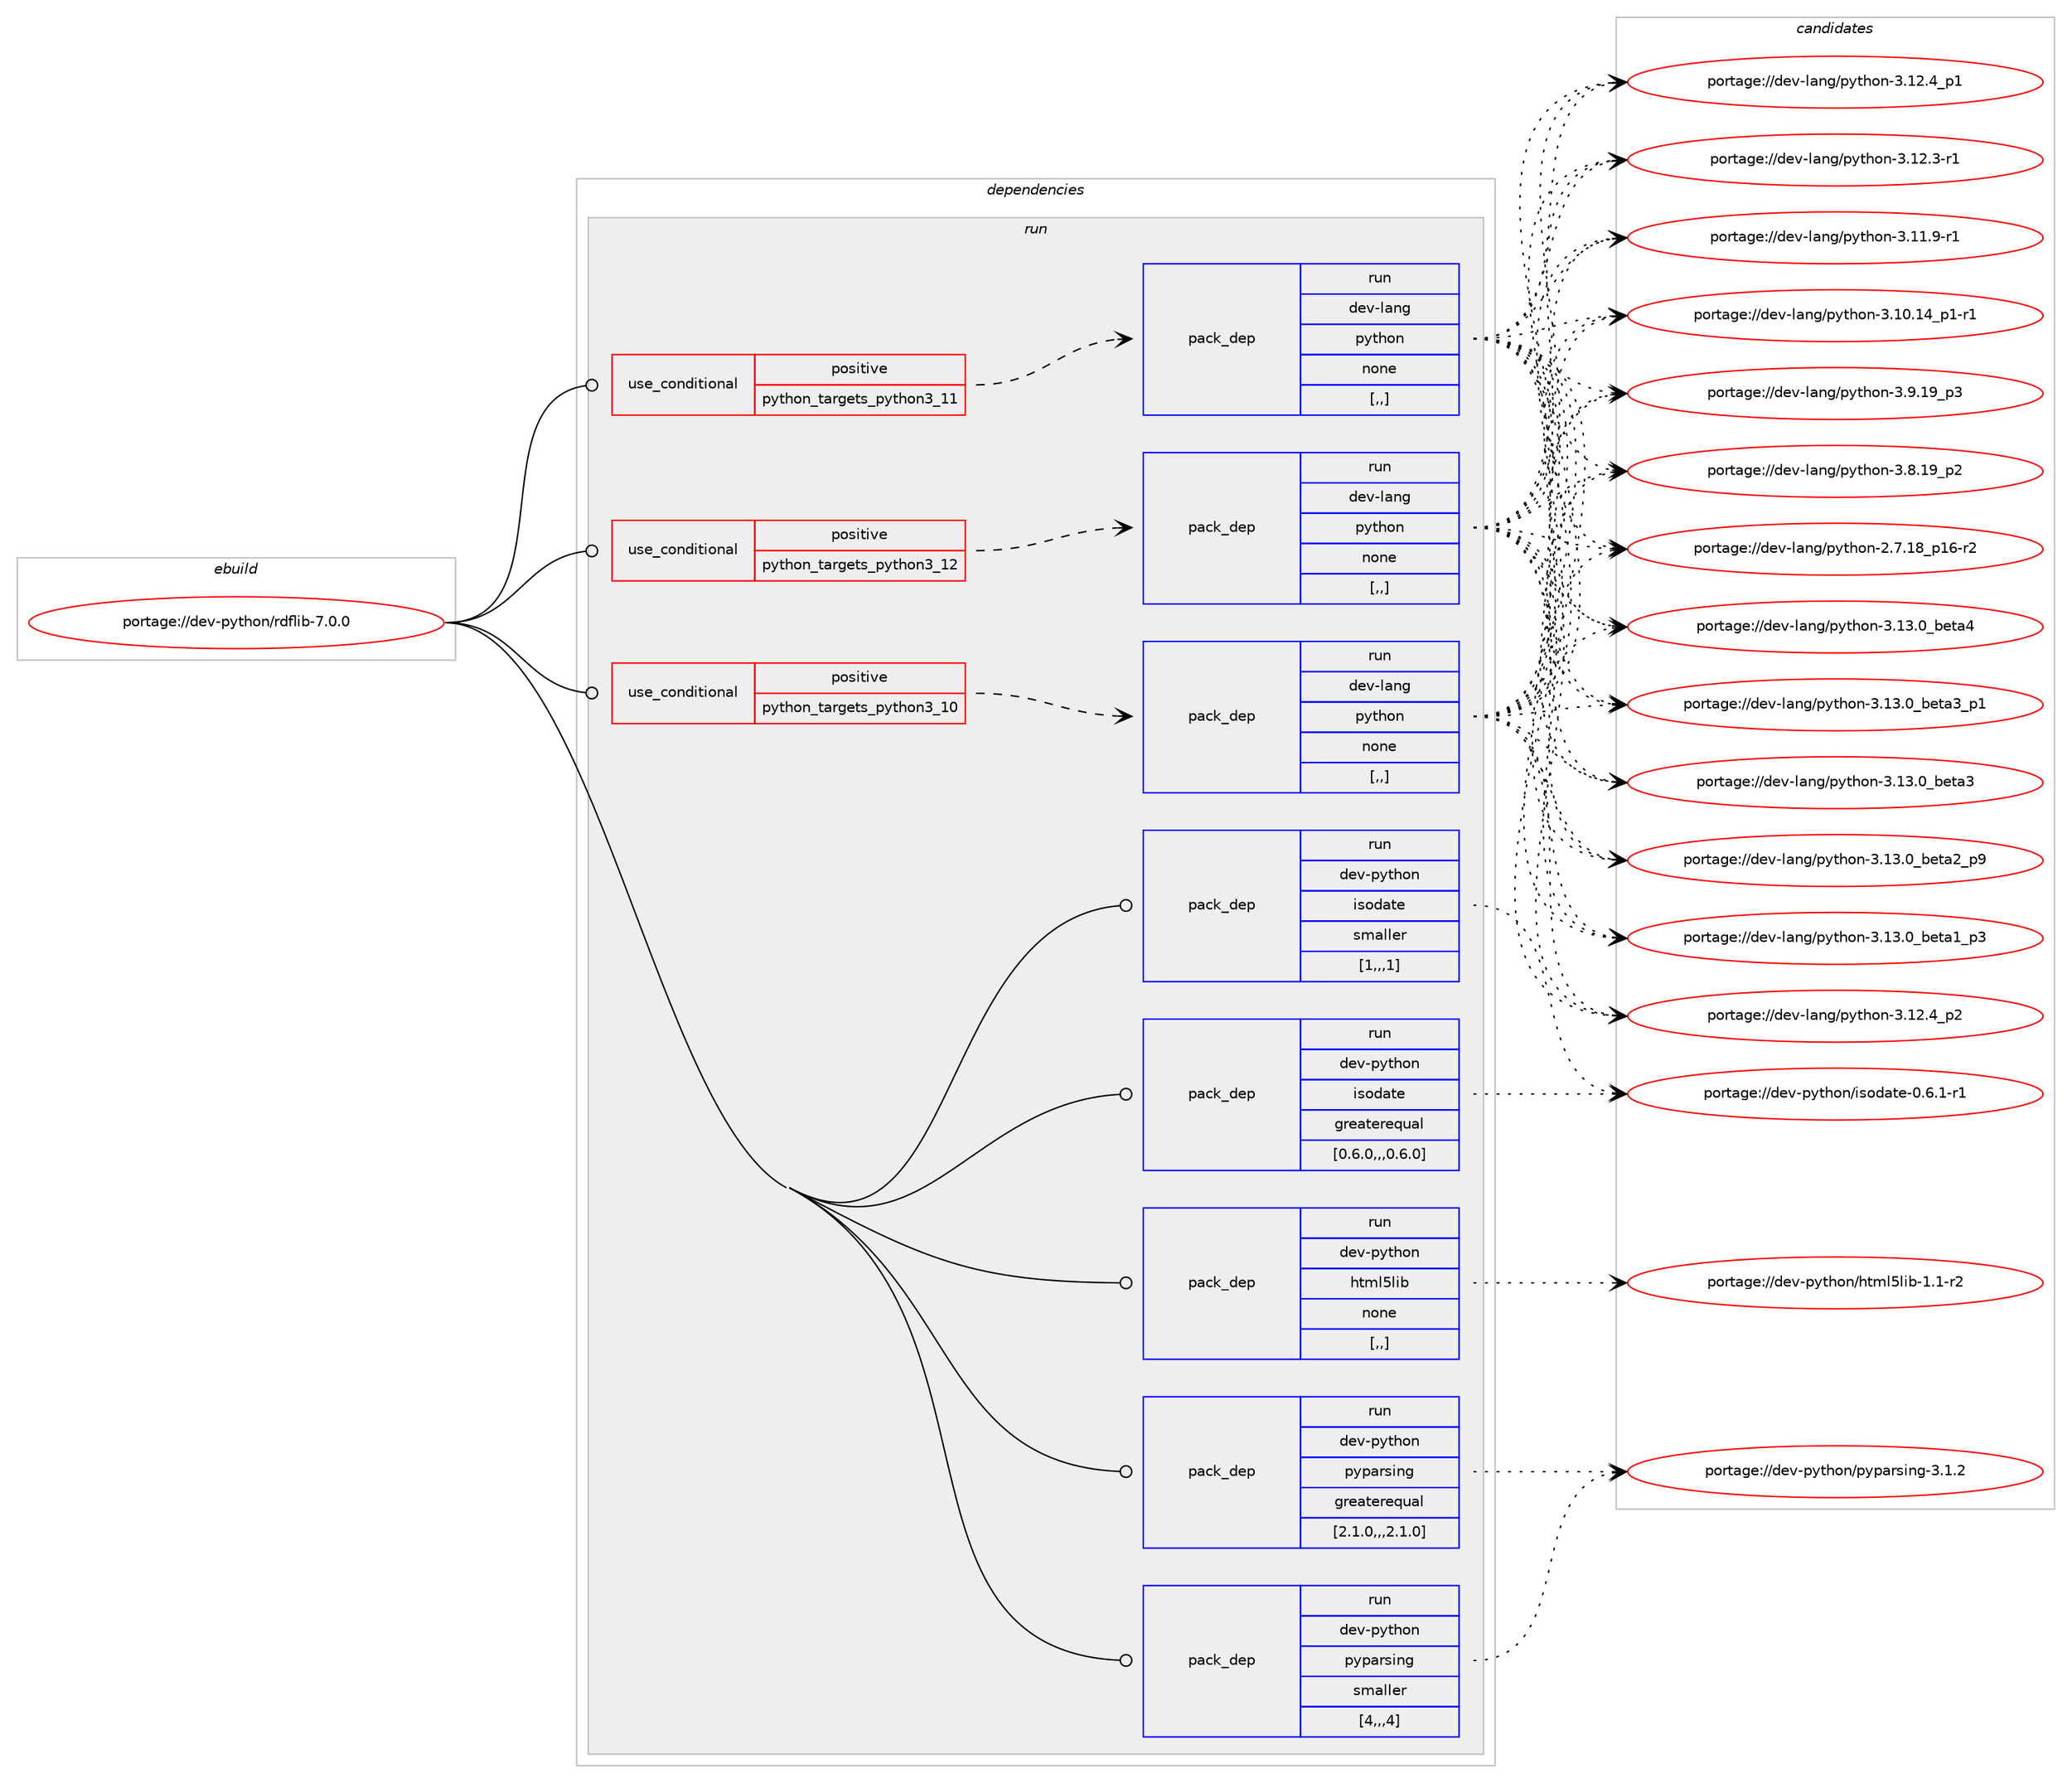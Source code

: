 digraph prolog {

# *************
# Graph options
# *************

newrank=true;
concentrate=true;
compound=true;
graph [rankdir=LR,fontname=Helvetica,fontsize=10,ranksep=1.5];#, ranksep=2.5, nodesep=0.2];
edge  [arrowhead=vee];
node  [fontname=Helvetica,fontsize=10];

# **********
# The ebuild
# **********

subgraph cluster_leftcol {
color=gray;
label=<<i>ebuild</i>>;
id [label="portage://dev-python/rdflib-7.0.0", color=red, width=4, href="../dev-python/rdflib-7.0.0.svg"];
}

# ****************
# The dependencies
# ****************

subgraph cluster_midcol {
color=gray;
label=<<i>dependencies</i>>;
subgraph cluster_compile {
fillcolor="#eeeeee";
style=filled;
label=<<i>compile</i>>;
}
subgraph cluster_compileandrun {
fillcolor="#eeeeee";
style=filled;
label=<<i>compile and run</i>>;
}
subgraph cluster_run {
fillcolor="#eeeeee";
style=filled;
label=<<i>run</i>>;
subgraph cond38903 {
dependency161769 [label=<<TABLE BORDER="0" CELLBORDER="1" CELLSPACING="0" CELLPADDING="4"><TR><TD ROWSPAN="3" CELLPADDING="10">use_conditional</TD></TR><TR><TD>positive</TD></TR><TR><TD>python_targets_python3_10</TD></TR></TABLE>>, shape=none, color=red];
subgraph pack121594 {
dependency161770 [label=<<TABLE BORDER="0" CELLBORDER="1" CELLSPACING="0" CELLPADDING="4" WIDTH="220"><TR><TD ROWSPAN="6" CELLPADDING="30">pack_dep</TD></TR><TR><TD WIDTH="110">run</TD></TR><TR><TD>dev-lang</TD></TR><TR><TD>python</TD></TR><TR><TD>none</TD></TR><TR><TD>[,,]</TD></TR></TABLE>>, shape=none, color=blue];
}
dependency161769:e -> dependency161770:w [weight=20,style="dashed",arrowhead="vee"];
}
id:e -> dependency161769:w [weight=20,style="solid",arrowhead="odot"];
subgraph cond38904 {
dependency161771 [label=<<TABLE BORDER="0" CELLBORDER="1" CELLSPACING="0" CELLPADDING="4"><TR><TD ROWSPAN="3" CELLPADDING="10">use_conditional</TD></TR><TR><TD>positive</TD></TR><TR><TD>python_targets_python3_11</TD></TR></TABLE>>, shape=none, color=red];
subgraph pack121595 {
dependency161772 [label=<<TABLE BORDER="0" CELLBORDER="1" CELLSPACING="0" CELLPADDING="4" WIDTH="220"><TR><TD ROWSPAN="6" CELLPADDING="30">pack_dep</TD></TR><TR><TD WIDTH="110">run</TD></TR><TR><TD>dev-lang</TD></TR><TR><TD>python</TD></TR><TR><TD>none</TD></TR><TR><TD>[,,]</TD></TR></TABLE>>, shape=none, color=blue];
}
dependency161771:e -> dependency161772:w [weight=20,style="dashed",arrowhead="vee"];
}
id:e -> dependency161771:w [weight=20,style="solid",arrowhead="odot"];
subgraph cond38905 {
dependency161773 [label=<<TABLE BORDER="0" CELLBORDER="1" CELLSPACING="0" CELLPADDING="4"><TR><TD ROWSPAN="3" CELLPADDING="10">use_conditional</TD></TR><TR><TD>positive</TD></TR><TR><TD>python_targets_python3_12</TD></TR></TABLE>>, shape=none, color=red];
subgraph pack121596 {
dependency161774 [label=<<TABLE BORDER="0" CELLBORDER="1" CELLSPACING="0" CELLPADDING="4" WIDTH="220"><TR><TD ROWSPAN="6" CELLPADDING="30">pack_dep</TD></TR><TR><TD WIDTH="110">run</TD></TR><TR><TD>dev-lang</TD></TR><TR><TD>python</TD></TR><TR><TD>none</TD></TR><TR><TD>[,,]</TD></TR></TABLE>>, shape=none, color=blue];
}
dependency161773:e -> dependency161774:w [weight=20,style="dashed",arrowhead="vee"];
}
id:e -> dependency161773:w [weight=20,style="solid",arrowhead="odot"];
subgraph pack121597 {
dependency161775 [label=<<TABLE BORDER="0" CELLBORDER="1" CELLSPACING="0" CELLPADDING="4" WIDTH="220"><TR><TD ROWSPAN="6" CELLPADDING="30">pack_dep</TD></TR><TR><TD WIDTH="110">run</TD></TR><TR><TD>dev-python</TD></TR><TR><TD>html5lib</TD></TR><TR><TD>none</TD></TR><TR><TD>[,,]</TD></TR></TABLE>>, shape=none, color=blue];
}
id:e -> dependency161775:w [weight=20,style="solid",arrowhead="odot"];
subgraph pack121598 {
dependency161776 [label=<<TABLE BORDER="0" CELLBORDER="1" CELLSPACING="0" CELLPADDING="4" WIDTH="220"><TR><TD ROWSPAN="6" CELLPADDING="30">pack_dep</TD></TR><TR><TD WIDTH="110">run</TD></TR><TR><TD>dev-python</TD></TR><TR><TD>isodate</TD></TR><TR><TD>greaterequal</TD></TR><TR><TD>[0.6.0,,,0.6.0]</TD></TR></TABLE>>, shape=none, color=blue];
}
id:e -> dependency161776:w [weight=20,style="solid",arrowhead="odot"];
subgraph pack121599 {
dependency161777 [label=<<TABLE BORDER="0" CELLBORDER="1" CELLSPACING="0" CELLPADDING="4" WIDTH="220"><TR><TD ROWSPAN="6" CELLPADDING="30">pack_dep</TD></TR><TR><TD WIDTH="110">run</TD></TR><TR><TD>dev-python</TD></TR><TR><TD>isodate</TD></TR><TR><TD>smaller</TD></TR><TR><TD>[1,,,1]</TD></TR></TABLE>>, shape=none, color=blue];
}
id:e -> dependency161777:w [weight=20,style="solid",arrowhead="odot"];
subgraph pack121600 {
dependency161778 [label=<<TABLE BORDER="0" CELLBORDER="1" CELLSPACING="0" CELLPADDING="4" WIDTH="220"><TR><TD ROWSPAN="6" CELLPADDING="30">pack_dep</TD></TR><TR><TD WIDTH="110">run</TD></TR><TR><TD>dev-python</TD></TR><TR><TD>pyparsing</TD></TR><TR><TD>greaterequal</TD></TR><TR><TD>[2.1.0,,,2.1.0]</TD></TR></TABLE>>, shape=none, color=blue];
}
id:e -> dependency161778:w [weight=20,style="solid",arrowhead="odot"];
subgraph pack121601 {
dependency161779 [label=<<TABLE BORDER="0" CELLBORDER="1" CELLSPACING="0" CELLPADDING="4" WIDTH="220"><TR><TD ROWSPAN="6" CELLPADDING="30">pack_dep</TD></TR><TR><TD WIDTH="110">run</TD></TR><TR><TD>dev-python</TD></TR><TR><TD>pyparsing</TD></TR><TR><TD>smaller</TD></TR><TR><TD>[4,,,4]</TD></TR></TABLE>>, shape=none, color=blue];
}
id:e -> dependency161779:w [weight=20,style="solid",arrowhead="odot"];
}
}

# **************
# The candidates
# **************

subgraph cluster_choices {
rank=same;
color=gray;
label=<<i>candidates</i>>;

subgraph choice121594 {
color=black;
nodesep=1;
choice1001011184510897110103471121211161041111104551464951464895981011169752 [label="portage://dev-lang/python-3.13.0_beta4", color=red, width=4,href="../dev-lang/python-3.13.0_beta4.svg"];
choice10010111845108971101034711212111610411111045514649514648959810111697519511249 [label="portage://dev-lang/python-3.13.0_beta3_p1", color=red, width=4,href="../dev-lang/python-3.13.0_beta3_p1.svg"];
choice1001011184510897110103471121211161041111104551464951464895981011169751 [label="portage://dev-lang/python-3.13.0_beta3", color=red, width=4,href="../dev-lang/python-3.13.0_beta3.svg"];
choice10010111845108971101034711212111610411111045514649514648959810111697509511257 [label="portage://dev-lang/python-3.13.0_beta2_p9", color=red, width=4,href="../dev-lang/python-3.13.0_beta2_p9.svg"];
choice10010111845108971101034711212111610411111045514649514648959810111697499511251 [label="portage://dev-lang/python-3.13.0_beta1_p3", color=red, width=4,href="../dev-lang/python-3.13.0_beta1_p3.svg"];
choice100101118451089711010347112121116104111110455146495046529511250 [label="portage://dev-lang/python-3.12.4_p2", color=red, width=4,href="../dev-lang/python-3.12.4_p2.svg"];
choice100101118451089711010347112121116104111110455146495046529511249 [label="portage://dev-lang/python-3.12.4_p1", color=red, width=4,href="../dev-lang/python-3.12.4_p1.svg"];
choice100101118451089711010347112121116104111110455146495046514511449 [label="portage://dev-lang/python-3.12.3-r1", color=red, width=4,href="../dev-lang/python-3.12.3-r1.svg"];
choice100101118451089711010347112121116104111110455146494946574511449 [label="portage://dev-lang/python-3.11.9-r1", color=red, width=4,href="../dev-lang/python-3.11.9-r1.svg"];
choice100101118451089711010347112121116104111110455146494846495295112494511449 [label="portage://dev-lang/python-3.10.14_p1-r1", color=red, width=4,href="../dev-lang/python-3.10.14_p1-r1.svg"];
choice100101118451089711010347112121116104111110455146574649579511251 [label="portage://dev-lang/python-3.9.19_p3", color=red, width=4,href="../dev-lang/python-3.9.19_p3.svg"];
choice100101118451089711010347112121116104111110455146564649579511250 [label="portage://dev-lang/python-3.8.19_p2", color=red, width=4,href="../dev-lang/python-3.8.19_p2.svg"];
choice100101118451089711010347112121116104111110455046554649569511249544511450 [label="portage://dev-lang/python-2.7.18_p16-r2", color=red, width=4,href="../dev-lang/python-2.7.18_p16-r2.svg"];
dependency161770:e -> choice1001011184510897110103471121211161041111104551464951464895981011169752:w [style=dotted,weight="100"];
dependency161770:e -> choice10010111845108971101034711212111610411111045514649514648959810111697519511249:w [style=dotted,weight="100"];
dependency161770:e -> choice1001011184510897110103471121211161041111104551464951464895981011169751:w [style=dotted,weight="100"];
dependency161770:e -> choice10010111845108971101034711212111610411111045514649514648959810111697509511257:w [style=dotted,weight="100"];
dependency161770:e -> choice10010111845108971101034711212111610411111045514649514648959810111697499511251:w [style=dotted,weight="100"];
dependency161770:e -> choice100101118451089711010347112121116104111110455146495046529511250:w [style=dotted,weight="100"];
dependency161770:e -> choice100101118451089711010347112121116104111110455146495046529511249:w [style=dotted,weight="100"];
dependency161770:e -> choice100101118451089711010347112121116104111110455146495046514511449:w [style=dotted,weight="100"];
dependency161770:e -> choice100101118451089711010347112121116104111110455146494946574511449:w [style=dotted,weight="100"];
dependency161770:e -> choice100101118451089711010347112121116104111110455146494846495295112494511449:w [style=dotted,weight="100"];
dependency161770:e -> choice100101118451089711010347112121116104111110455146574649579511251:w [style=dotted,weight="100"];
dependency161770:e -> choice100101118451089711010347112121116104111110455146564649579511250:w [style=dotted,weight="100"];
dependency161770:e -> choice100101118451089711010347112121116104111110455046554649569511249544511450:w [style=dotted,weight="100"];
}
subgraph choice121595 {
color=black;
nodesep=1;
choice1001011184510897110103471121211161041111104551464951464895981011169752 [label="portage://dev-lang/python-3.13.0_beta4", color=red, width=4,href="../dev-lang/python-3.13.0_beta4.svg"];
choice10010111845108971101034711212111610411111045514649514648959810111697519511249 [label="portage://dev-lang/python-3.13.0_beta3_p1", color=red, width=4,href="../dev-lang/python-3.13.0_beta3_p1.svg"];
choice1001011184510897110103471121211161041111104551464951464895981011169751 [label="portage://dev-lang/python-3.13.0_beta3", color=red, width=4,href="../dev-lang/python-3.13.0_beta3.svg"];
choice10010111845108971101034711212111610411111045514649514648959810111697509511257 [label="portage://dev-lang/python-3.13.0_beta2_p9", color=red, width=4,href="../dev-lang/python-3.13.0_beta2_p9.svg"];
choice10010111845108971101034711212111610411111045514649514648959810111697499511251 [label="portage://dev-lang/python-3.13.0_beta1_p3", color=red, width=4,href="../dev-lang/python-3.13.0_beta1_p3.svg"];
choice100101118451089711010347112121116104111110455146495046529511250 [label="portage://dev-lang/python-3.12.4_p2", color=red, width=4,href="../dev-lang/python-3.12.4_p2.svg"];
choice100101118451089711010347112121116104111110455146495046529511249 [label="portage://dev-lang/python-3.12.4_p1", color=red, width=4,href="../dev-lang/python-3.12.4_p1.svg"];
choice100101118451089711010347112121116104111110455146495046514511449 [label="portage://dev-lang/python-3.12.3-r1", color=red, width=4,href="../dev-lang/python-3.12.3-r1.svg"];
choice100101118451089711010347112121116104111110455146494946574511449 [label="portage://dev-lang/python-3.11.9-r1", color=red, width=4,href="../dev-lang/python-3.11.9-r1.svg"];
choice100101118451089711010347112121116104111110455146494846495295112494511449 [label="portage://dev-lang/python-3.10.14_p1-r1", color=red, width=4,href="../dev-lang/python-3.10.14_p1-r1.svg"];
choice100101118451089711010347112121116104111110455146574649579511251 [label="portage://dev-lang/python-3.9.19_p3", color=red, width=4,href="../dev-lang/python-3.9.19_p3.svg"];
choice100101118451089711010347112121116104111110455146564649579511250 [label="portage://dev-lang/python-3.8.19_p2", color=red, width=4,href="../dev-lang/python-3.8.19_p2.svg"];
choice100101118451089711010347112121116104111110455046554649569511249544511450 [label="portage://dev-lang/python-2.7.18_p16-r2", color=red, width=4,href="../dev-lang/python-2.7.18_p16-r2.svg"];
dependency161772:e -> choice1001011184510897110103471121211161041111104551464951464895981011169752:w [style=dotted,weight="100"];
dependency161772:e -> choice10010111845108971101034711212111610411111045514649514648959810111697519511249:w [style=dotted,weight="100"];
dependency161772:e -> choice1001011184510897110103471121211161041111104551464951464895981011169751:w [style=dotted,weight="100"];
dependency161772:e -> choice10010111845108971101034711212111610411111045514649514648959810111697509511257:w [style=dotted,weight="100"];
dependency161772:e -> choice10010111845108971101034711212111610411111045514649514648959810111697499511251:w [style=dotted,weight="100"];
dependency161772:e -> choice100101118451089711010347112121116104111110455146495046529511250:w [style=dotted,weight="100"];
dependency161772:e -> choice100101118451089711010347112121116104111110455146495046529511249:w [style=dotted,weight="100"];
dependency161772:e -> choice100101118451089711010347112121116104111110455146495046514511449:w [style=dotted,weight="100"];
dependency161772:e -> choice100101118451089711010347112121116104111110455146494946574511449:w [style=dotted,weight="100"];
dependency161772:e -> choice100101118451089711010347112121116104111110455146494846495295112494511449:w [style=dotted,weight="100"];
dependency161772:e -> choice100101118451089711010347112121116104111110455146574649579511251:w [style=dotted,weight="100"];
dependency161772:e -> choice100101118451089711010347112121116104111110455146564649579511250:w [style=dotted,weight="100"];
dependency161772:e -> choice100101118451089711010347112121116104111110455046554649569511249544511450:w [style=dotted,weight="100"];
}
subgraph choice121596 {
color=black;
nodesep=1;
choice1001011184510897110103471121211161041111104551464951464895981011169752 [label="portage://dev-lang/python-3.13.0_beta4", color=red, width=4,href="../dev-lang/python-3.13.0_beta4.svg"];
choice10010111845108971101034711212111610411111045514649514648959810111697519511249 [label="portage://dev-lang/python-3.13.0_beta3_p1", color=red, width=4,href="../dev-lang/python-3.13.0_beta3_p1.svg"];
choice1001011184510897110103471121211161041111104551464951464895981011169751 [label="portage://dev-lang/python-3.13.0_beta3", color=red, width=4,href="../dev-lang/python-3.13.0_beta3.svg"];
choice10010111845108971101034711212111610411111045514649514648959810111697509511257 [label="portage://dev-lang/python-3.13.0_beta2_p9", color=red, width=4,href="../dev-lang/python-3.13.0_beta2_p9.svg"];
choice10010111845108971101034711212111610411111045514649514648959810111697499511251 [label="portage://dev-lang/python-3.13.0_beta1_p3", color=red, width=4,href="../dev-lang/python-3.13.0_beta1_p3.svg"];
choice100101118451089711010347112121116104111110455146495046529511250 [label="portage://dev-lang/python-3.12.4_p2", color=red, width=4,href="../dev-lang/python-3.12.4_p2.svg"];
choice100101118451089711010347112121116104111110455146495046529511249 [label="portage://dev-lang/python-3.12.4_p1", color=red, width=4,href="../dev-lang/python-3.12.4_p1.svg"];
choice100101118451089711010347112121116104111110455146495046514511449 [label="portage://dev-lang/python-3.12.3-r1", color=red, width=4,href="../dev-lang/python-3.12.3-r1.svg"];
choice100101118451089711010347112121116104111110455146494946574511449 [label="portage://dev-lang/python-3.11.9-r1", color=red, width=4,href="../dev-lang/python-3.11.9-r1.svg"];
choice100101118451089711010347112121116104111110455146494846495295112494511449 [label="portage://dev-lang/python-3.10.14_p1-r1", color=red, width=4,href="../dev-lang/python-3.10.14_p1-r1.svg"];
choice100101118451089711010347112121116104111110455146574649579511251 [label="portage://dev-lang/python-3.9.19_p3", color=red, width=4,href="../dev-lang/python-3.9.19_p3.svg"];
choice100101118451089711010347112121116104111110455146564649579511250 [label="portage://dev-lang/python-3.8.19_p2", color=red, width=4,href="../dev-lang/python-3.8.19_p2.svg"];
choice100101118451089711010347112121116104111110455046554649569511249544511450 [label="portage://dev-lang/python-2.7.18_p16-r2", color=red, width=4,href="../dev-lang/python-2.7.18_p16-r2.svg"];
dependency161774:e -> choice1001011184510897110103471121211161041111104551464951464895981011169752:w [style=dotted,weight="100"];
dependency161774:e -> choice10010111845108971101034711212111610411111045514649514648959810111697519511249:w [style=dotted,weight="100"];
dependency161774:e -> choice1001011184510897110103471121211161041111104551464951464895981011169751:w [style=dotted,weight="100"];
dependency161774:e -> choice10010111845108971101034711212111610411111045514649514648959810111697509511257:w [style=dotted,weight="100"];
dependency161774:e -> choice10010111845108971101034711212111610411111045514649514648959810111697499511251:w [style=dotted,weight="100"];
dependency161774:e -> choice100101118451089711010347112121116104111110455146495046529511250:w [style=dotted,weight="100"];
dependency161774:e -> choice100101118451089711010347112121116104111110455146495046529511249:w [style=dotted,weight="100"];
dependency161774:e -> choice100101118451089711010347112121116104111110455146495046514511449:w [style=dotted,weight="100"];
dependency161774:e -> choice100101118451089711010347112121116104111110455146494946574511449:w [style=dotted,weight="100"];
dependency161774:e -> choice100101118451089711010347112121116104111110455146494846495295112494511449:w [style=dotted,weight="100"];
dependency161774:e -> choice100101118451089711010347112121116104111110455146574649579511251:w [style=dotted,weight="100"];
dependency161774:e -> choice100101118451089711010347112121116104111110455146564649579511250:w [style=dotted,weight="100"];
dependency161774:e -> choice100101118451089711010347112121116104111110455046554649569511249544511450:w [style=dotted,weight="100"];
}
subgraph choice121597 {
color=black;
nodesep=1;
choice10010111845112121116104111110471041161091085310810598454946494511450 [label="portage://dev-python/html5lib-1.1-r2", color=red, width=4,href="../dev-python/html5lib-1.1-r2.svg"];
dependency161775:e -> choice10010111845112121116104111110471041161091085310810598454946494511450:w [style=dotted,weight="100"];
}
subgraph choice121598 {
color=black;
nodesep=1;
choice1001011184511212111610411111047105115111100971161014548465446494511449 [label="portage://dev-python/isodate-0.6.1-r1", color=red, width=4,href="../dev-python/isodate-0.6.1-r1.svg"];
dependency161776:e -> choice1001011184511212111610411111047105115111100971161014548465446494511449:w [style=dotted,weight="100"];
}
subgraph choice121599 {
color=black;
nodesep=1;
choice1001011184511212111610411111047105115111100971161014548465446494511449 [label="portage://dev-python/isodate-0.6.1-r1", color=red, width=4,href="../dev-python/isodate-0.6.1-r1.svg"];
dependency161777:e -> choice1001011184511212111610411111047105115111100971161014548465446494511449:w [style=dotted,weight="100"];
}
subgraph choice121600 {
color=black;
nodesep=1;
choice100101118451121211161041111104711212111297114115105110103455146494650 [label="portage://dev-python/pyparsing-3.1.2", color=red, width=4,href="../dev-python/pyparsing-3.1.2.svg"];
dependency161778:e -> choice100101118451121211161041111104711212111297114115105110103455146494650:w [style=dotted,weight="100"];
}
subgraph choice121601 {
color=black;
nodesep=1;
choice100101118451121211161041111104711212111297114115105110103455146494650 [label="portage://dev-python/pyparsing-3.1.2", color=red, width=4,href="../dev-python/pyparsing-3.1.2.svg"];
dependency161779:e -> choice100101118451121211161041111104711212111297114115105110103455146494650:w [style=dotted,weight="100"];
}
}

}

